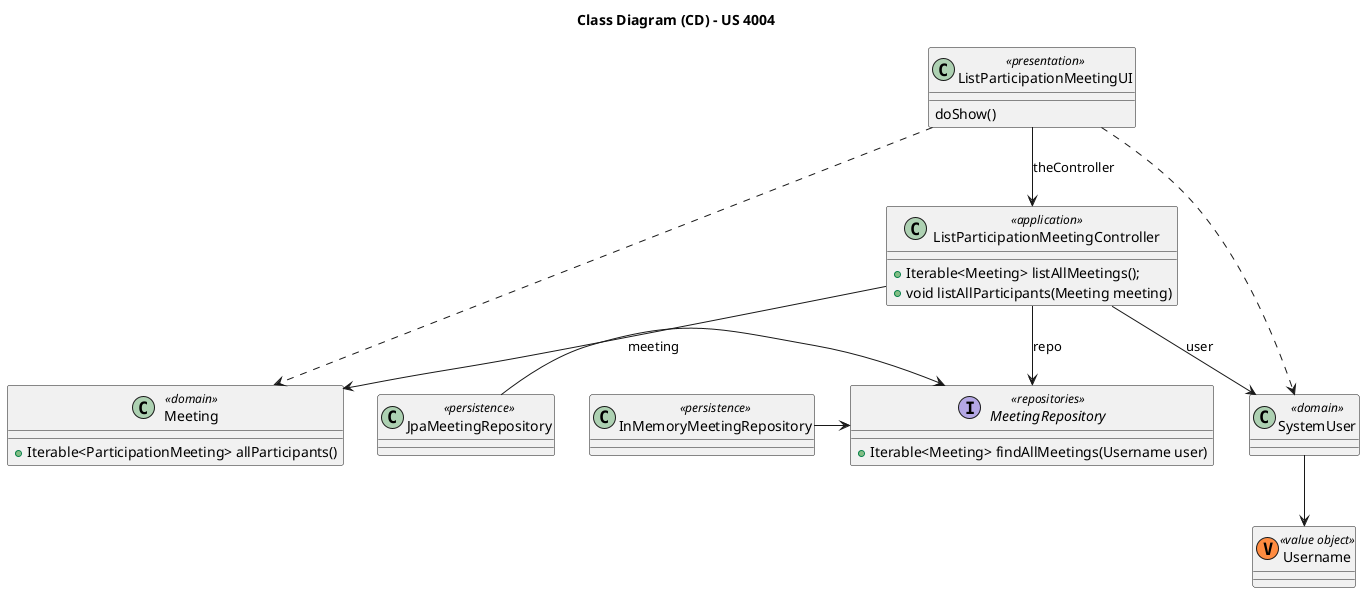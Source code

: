 @startuml

title Class Diagram (CD) - US 4004

'Classes
class ListParticipationMeetingUI <<presentation>> {
    doShow()
}

class JpaMeetingRepository <<persistence>> {}
class InMemoryMeetingRepository <<persistence>> {}

class Meeting <<domain>> {
    +Iterable<ParticipationMeeting> allParticipants()
}
class SystemUser <<domain>> {}
class Username <<(V, #FF8B40) value object>>


class ListParticipationMeetingController <<application>> {
    +Iterable<Meeting> listAllMeetings();
    +void listAllParticipants(Meeting meeting)
}

interface MeetingRepository <<repositories>> {
    +Iterable<Meeting> findAllMeetings(Username user)
}

'Navigation
ListParticipationMeetingUI --> ListParticipationMeetingController : theController
ListParticipationMeetingController --> MeetingRepository : repo
ListParticipationMeetingController --> SystemUser : user
SystemUser --> Username
ListParticipationMeetingController --> Meeting : meeting
JpaMeetingRepository -> MeetingRepository
InMemoryMeetingRepository -> MeetingRepository

'Dependencies
ListParticipationMeetingUI -[dashed]-> SystemUser
ListParticipationMeetingUI -[dashed]-> Meeting

@enduml